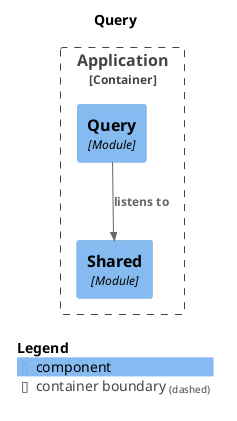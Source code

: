 @startuml
set separator none
title Query

top to bottom direction

!include <C4/C4>
!include <C4/C4_Context>
!include <C4/C4_Component>

Container_Boundary("Application.Application_boundary", "Application", $tags="") {
  Component(Application.Application.Query, "Query", $techn="Module", $descr="", $tags="", $link="")
  Component(Application.Application.Shared, "Shared", $techn="Module", $descr="", $tags="", $link="")
}

Rel(Application.Application.Query, Application.Application.Shared, "listens to", $techn="", $tags="", $link="")

SHOW_LEGEND(true)
@enduml